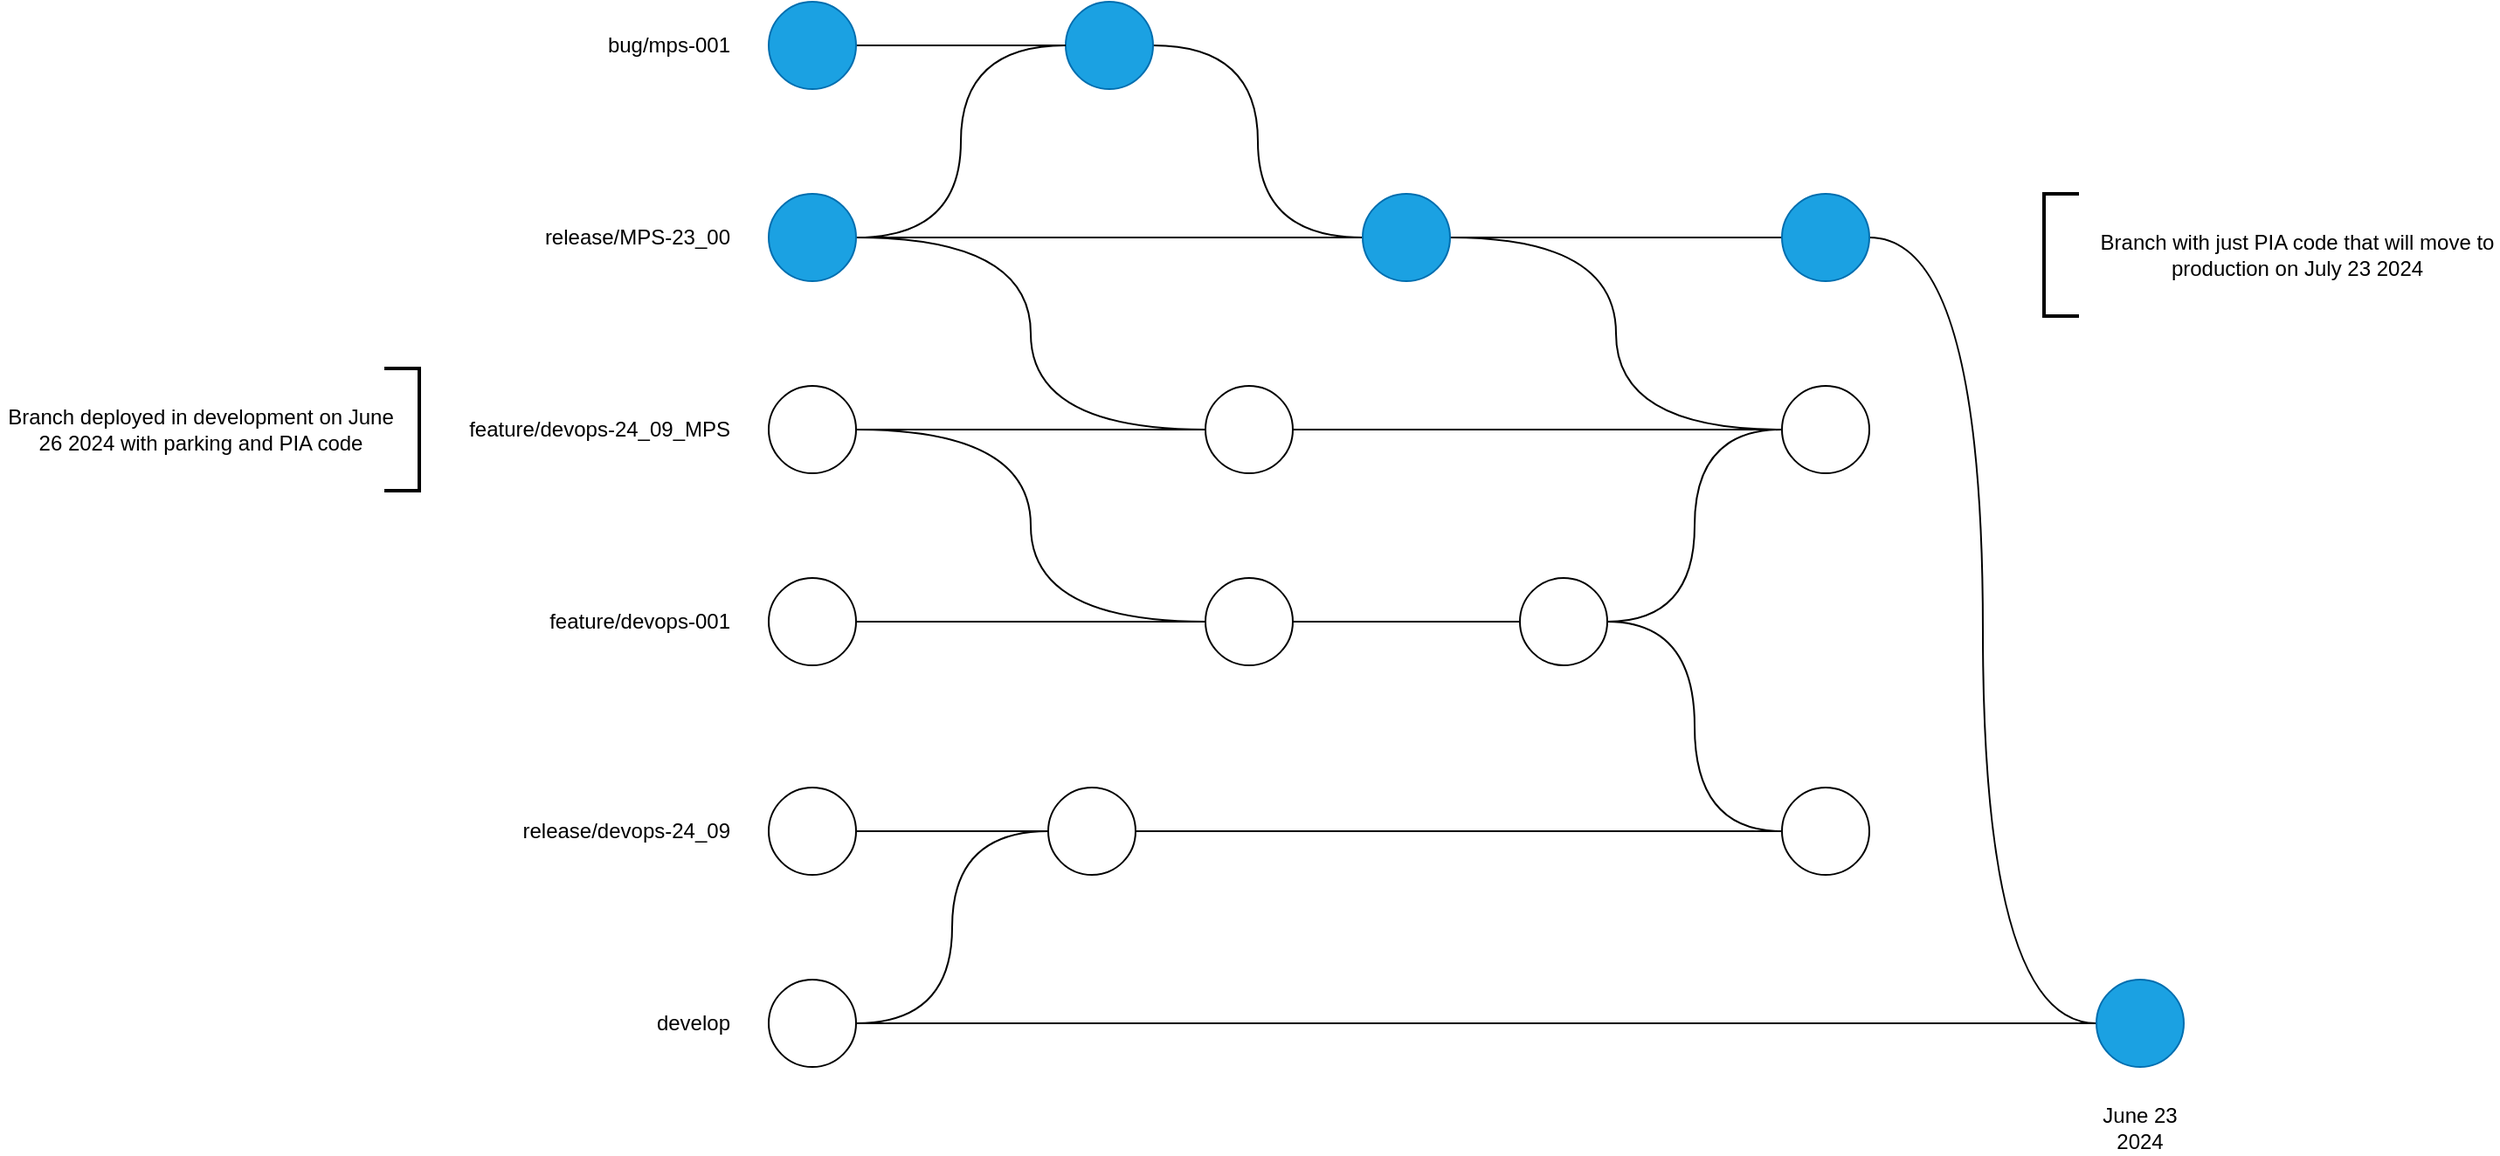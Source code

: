 <mxfile version="23.1.6" type="github">
  <diagram name="Development" id="eeyut3SxSusFgIO9hVx5">
    <mxGraphModel dx="2460" dy="1044" grid="1" gridSize="10" guides="1" tooltips="1" connect="1" arrows="1" fold="1" page="1" pageScale="1" pageWidth="827" pageHeight="1169" math="0" shadow="0">
      <root>
        <mxCell id="0" />
        <mxCell id="1" parent="0" />
        <mxCell id="MfMNXTxOwf2Tx_STZ4ac-11" style="edgeStyle=orthogonalEdgeStyle;rounded=0;orthogonalLoop=1;jettySize=auto;html=1;endArrow=none;endFill=0;" edge="1" parent="1" source="MfMNXTxOwf2Tx_STZ4ac-1" target="MfMNXTxOwf2Tx_STZ4ac-9">
          <mxGeometry relative="1" as="geometry" />
        </mxCell>
        <mxCell id="MfMNXTxOwf2Tx_STZ4ac-19" style="edgeStyle=orthogonalEdgeStyle;rounded=0;orthogonalLoop=1;jettySize=auto;html=1;entryX=0;entryY=0.5;entryDx=0;entryDy=0;curved=1;endArrow=none;endFill=0;" edge="1" parent="1" source="MfMNXTxOwf2Tx_STZ4ac-1" target="MfMNXTxOwf2Tx_STZ4ac-6">
          <mxGeometry relative="1" as="geometry" />
        </mxCell>
        <mxCell id="MfMNXTxOwf2Tx_STZ4ac-23" style="edgeStyle=orthogonalEdgeStyle;rounded=0;orthogonalLoop=1;jettySize=auto;html=1;entryX=0;entryY=0.5;entryDx=0;entryDy=0;endArrow=none;endFill=0;curved=1;" edge="1" parent="1" source="MfMNXTxOwf2Tx_STZ4ac-1" target="MfMNXTxOwf2Tx_STZ4ac-3">
          <mxGeometry relative="1" as="geometry" />
        </mxCell>
        <mxCell id="MfMNXTxOwf2Tx_STZ4ac-1" value="" style="ellipse;whiteSpace=wrap;html=1;aspect=fixed;fillColor=#1ba1e2;fontColor=#ffffff;strokeColor=#006EAF;" vertex="1" parent="1">
          <mxGeometry x="40" y="330" width="50" height="50" as="geometry" />
        </mxCell>
        <mxCell id="MfMNXTxOwf2Tx_STZ4ac-7" style="edgeStyle=orthogonalEdgeStyle;rounded=0;orthogonalLoop=1;jettySize=auto;html=1;endArrow=none;endFill=0;" edge="1" parent="1" source="MfMNXTxOwf2Tx_STZ4ac-2" target="MfMNXTxOwf2Tx_STZ4ac-6">
          <mxGeometry relative="1" as="geometry" />
        </mxCell>
        <mxCell id="MfMNXTxOwf2Tx_STZ4ac-27" style="edgeStyle=orthogonalEdgeStyle;rounded=0;orthogonalLoop=1;jettySize=auto;html=1;entryX=0;entryY=0.5;entryDx=0;entryDy=0;curved=1;endArrow=none;endFill=0;" edge="1" parent="1" source="MfMNXTxOwf2Tx_STZ4ac-2" target="MfMNXTxOwf2Tx_STZ4ac-21">
          <mxGeometry relative="1" as="geometry" />
        </mxCell>
        <mxCell id="MfMNXTxOwf2Tx_STZ4ac-2" value="" style="ellipse;whiteSpace=wrap;html=1;aspect=fixed;" vertex="1" parent="1">
          <mxGeometry x="40" y="440" width="50" height="50" as="geometry" />
        </mxCell>
        <mxCell id="MfMNXTxOwf2Tx_STZ4ac-25" style="edgeStyle=orthogonalEdgeStyle;rounded=0;orthogonalLoop=1;jettySize=auto;html=1;entryX=0;entryY=0.5;entryDx=0;entryDy=0;endArrow=none;endFill=0;curved=1;" edge="1" parent="1" source="MfMNXTxOwf2Tx_STZ4ac-3" target="MfMNXTxOwf2Tx_STZ4ac-9">
          <mxGeometry relative="1" as="geometry" />
        </mxCell>
        <mxCell id="MfMNXTxOwf2Tx_STZ4ac-3" value="" style="ellipse;whiteSpace=wrap;html=1;aspect=fixed;fillColor=#1ba1e2;fontColor=#ffffff;strokeColor=#006EAF;" vertex="1" parent="1">
          <mxGeometry x="210" y="220" width="50" height="50" as="geometry" />
        </mxCell>
        <mxCell id="MfMNXTxOwf2Tx_STZ4ac-4" value="release/MPS-23_00" style="text;html=1;align=right;verticalAlign=middle;whiteSpace=wrap;rounded=0;" vertex="1" parent="1">
          <mxGeometry x="-130" y="340" width="150" height="30" as="geometry" />
        </mxCell>
        <mxCell id="MfMNXTxOwf2Tx_STZ4ac-5" value="feature/devops-24_09_MPS&lt;span class=&quot;ui-provider byi byj gr bff bfg bfh bfi bfj bfk bfl bfm bfn bfo bfp bfq bfr bfs bft bfu bfv byk byl bfy bfz bga bgb bgc bgd bge bgf bgg bgh bgi bgj bgk&quot; dir=&quot;ltr&quot;&gt;&lt;/span&gt;&lt;span class=&quot;ui-provider byi byj gr bff bfg bfh bfi bfj bfk bfl bfm bfn bfo bfp bfq bfr bfs bft bfu bfv byk byl bfy bfz bga bgb bgc bgd bge bgf bgg bgh bgi bgj bgk&quot; dir=&quot;ltr&quot;&gt;&lt;/span&gt;" style="text;html=1;align=right;verticalAlign=middle;whiteSpace=wrap;rounded=0;" vertex="1" parent="1">
          <mxGeometry x="-170" y="450" width="190" height="30" as="geometry" />
        </mxCell>
        <mxCell id="MfMNXTxOwf2Tx_STZ4ac-14" style="edgeStyle=orthogonalEdgeStyle;rounded=0;orthogonalLoop=1;jettySize=auto;html=1;endArrow=none;endFill=0;curved=1;" edge="1" parent="1" source="MfMNXTxOwf2Tx_STZ4ac-6" target="MfMNXTxOwf2Tx_STZ4ac-13">
          <mxGeometry relative="1" as="geometry" />
        </mxCell>
        <mxCell id="MfMNXTxOwf2Tx_STZ4ac-6" value="" style="ellipse;whiteSpace=wrap;html=1;aspect=fixed;" vertex="1" parent="1">
          <mxGeometry x="290" y="440" width="50" height="50" as="geometry" />
        </mxCell>
        <mxCell id="MfMNXTxOwf2Tx_STZ4ac-15" style="edgeStyle=orthogonalEdgeStyle;rounded=0;orthogonalLoop=1;jettySize=auto;html=1;entryX=0;entryY=0.5;entryDx=0;entryDy=0;endArrow=none;endFill=0;curved=1;" edge="1" parent="1" source="MfMNXTxOwf2Tx_STZ4ac-9" target="MfMNXTxOwf2Tx_STZ4ac-13">
          <mxGeometry relative="1" as="geometry" />
        </mxCell>
        <mxCell id="MfMNXTxOwf2Tx_STZ4ac-48" style="edgeStyle=orthogonalEdgeStyle;rounded=0;orthogonalLoop=1;jettySize=auto;html=1;endArrow=none;endFill=0;" edge="1" parent="1" source="MfMNXTxOwf2Tx_STZ4ac-9" target="MfMNXTxOwf2Tx_STZ4ac-47">
          <mxGeometry relative="1" as="geometry" />
        </mxCell>
        <mxCell id="MfMNXTxOwf2Tx_STZ4ac-9" value="" style="ellipse;whiteSpace=wrap;html=1;aspect=fixed;fillColor=#1ba1e2;fontColor=#ffffff;strokeColor=#006EAF;" vertex="1" parent="1">
          <mxGeometry x="380" y="330" width="50" height="50" as="geometry" />
        </mxCell>
        <mxCell id="MfMNXTxOwf2Tx_STZ4ac-10" value="bug/mps-001" style="text;html=1;align=right;verticalAlign=middle;whiteSpace=wrap;rounded=0;" vertex="1" parent="1">
          <mxGeometry x="-130" y="230" width="150" height="30" as="geometry" />
        </mxCell>
        <mxCell id="MfMNXTxOwf2Tx_STZ4ac-46" style="edgeStyle=orthogonalEdgeStyle;rounded=0;orthogonalLoop=1;jettySize=auto;html=1;entryX=0;entryY=0.5;entryDx=0;entryDy=0;curved=1;endArrow=none;endFill=0;exitX=1;exitY=0.5;exitDx=0;exitDy=0;" edge="1" parent="1" source="MfMNXTxOwf2Tx_STZ4ac-47" target="MfMNXTxOwf2Tx_STZ4ac-42">
          <mxGeometry relative="1" as="geometry" />
        </mxCell>
        <mxCell id="MfMNXTxOwf2Tx_STZ4ac-13" value="" style="ellipse;whiteSpace=wrap;html=1;aspect=fixed;" vertex="1" parent="1">
          <mxGeometry x="620" y="440" width="50" height="50" as="geometry" />
        </mxCell>
        <mxCell id="MfMNXTxOwf2Tx_STZ4ac-26" style="edgeStyle=orthogonalEdgeStyle;rounded=0;orthogonalLoop=1;jettySize=auto;html=1;curved=1;endArrow=none;endFill=0;" edge="1" parent="1" source="MfMNXTxOwf2Tx_STZ4ac-17" target="MfMNXTxOwf2Tx_STZ4ac-21">
          <mxGeometry relative="1" as="geometry" />
        </mxCell>
        <mxCell id="MfMNXTxOwf2Tx_STZ4ac-17" value="" style="ellipse;whiteSpace=wrap;html=1;aspect=fixed;" vertex="1" parent="1">
          <mxGeometry x="40" y="550" width="50" height="50" as="geometry" />
        </mxCell>
        <mxCell id="MfMNXTxOwf2Tx_STZ4ac-18" value="feature/devops-001" style="text;html=1;align=right;verticalAlign=middle;whiteSpace=wrap;rounded=0;" vertex="1" parent="1">
          <mxGeometry x="-130" y="560" width="150" height="30" as="geometry" />
        </mxCell>
        <mxCell id="MfMNXTxOwf2Tx_STZ4ac-29" style="edgeStyle=orthogonalEdgeStyle;rounded=0;orthogonalLoop=1;jettySize=auto;html=1;curved=1;endArrow=none;endFill=0;" edge="1" parent="1" source="MfMNXTxOwf2Tx_STZ4ac-21" target="MfMNXTxOwf2Tx_STZ4ac-28">
          <mxGeometry relative="1" as="geometry" />
        </mxCell>
        <mxCell id="MfMNXTxOwf2Tx_STZ4ac-21" value="" style="ellipse;whiteSpace=wrap;html=1;aspect=fixed;" vertex="1" parent="1">
          <mxGeometry x="290" y="550" width="50" height="50" as="geometry" />
        </mxCell>
        <mxCell id="MfMNXTxOwf2Tx_STZ4ac-24" style="edgeStyle=orthogonalEdgeStyle;rounded=0;orthogonalLoop=1;jettySize=auto;html=1;endArrow=none;endFill=0;" edge="1" parent="1" source="MfMNXTxOwf2Tx_STZ4ac-22">
          <mxGeometry relative="1" as="geometry">
            <mxPoint x="210" y="245" as="targetPoint" />
          </mxGeometry>
        </mxCell>
        <mxCell id="MfMNXTxOwf2Tx_STZ4ac-22" value="" style="ellipse;whiteSpace=wrap;html=1;aspect=fixed;fillColor=#1ba1e2;fontColor=#ffffff;strokeColor=#006EAF;" vertex="1" parent="1">
          <mxGeometry x="40" y="220" width="50" height="50" as="geometry" />
        </mxCell>
        <mxCell id="MfMNXTxOwf2Tx_STZ4ac-30" style="edgeStyle=orthogonalEdgeStyle;rounded=0;orthogonalLoop=1;jettySize=auto;html=1;entryX=0;entryY=0.5;entryDx=0;entryDy=0;curved=1;endArrow=none;endFill=0;" edge="1" parent="1" source="MfMNXTxOwf2Tx_STZ4ac-28" target="MfMNXTxOwf2Tx_STZ4ac-13">
          <mxGeometry relative="1" as="geometry" />
        </mxCell>
        <mxCell id="MfMNXTxOwf2Tx_STZ4ac-40" style="edgeStyle=orthogonalEdgeStyle;rounded=0;orthogonalLoop=1;jettySize=auto;html=1;entryX=0;entryY=0.5;entryDx=0;entryDy=0;endArrow=none;endFill=0;curved=1;" edge="1" parent="1" source="MfMNXTxOwf2Tx_STZ4ac-28" target="MfMNXTxOwf2Tx_STZ4ac-50">
          <mxGeometry relative="1" as="geometry">
            <mxPoint x="615" y="695" as="targetPoint" />
          </mxGeometry>
        </mxCell>
        <mxCell id="MfMNXTxOwf2Tx_STZ4ac-28" value="" style="ellipse;whiteSpace=wrap;html=1;aspect=fixed;" vertex="1" parent="1">
          <mxGeometry x="470" y="550" width="50" height="50" as="geometry" />
        </mxCell>
        <mxCell id="MfMNXTxOwf2Tx_STZ4ac-38" style="edgeStyle=orthogonalEdgeStyle;rounded=0;orthogonalLoop=1;jettySize=auto;html=1;entryX=0;entryY=0.5;entryDx=0;entryDy=0;endArrow=none;endFill=0;curved=1;" edge="1" parent="1" source="MfMNXTxOwf2Tx_STZ4ac-32" target="MfMNXTxOwf2Tx_STZ4ac-36">
          <mxGeometry relative="1" as="geometry" />
        </mxCell>
        <mxCell id="MfMNXTxOwf2Tx_STZ4ac-32" value="" style="ellipse;whiteSpace=wrap;html=1;aspect=fixed;" vertex="1" parent="1">
          <mxGeometry x="40" y="670" width="50" height="50" as="geometry" />
        </mxCell>
        <mxCell id="MfMNXTxOwf2Tx_STZ4ac-33" value="release/devops-24_09" style="text;html=1;align=right;verticalAlign=middle;whiteSpace=wrap;rounded=0;" vertex="1" parent="1">
          <mxGeometry x="-170" y="680" width="190" height="30" as="geometry" />
        </mxCell>
        <mxCell id="MfMNXTxOwf2Tx_STZ4ac-37" style="edgeStyle=orthogonalEdgeStyle;rounded=0;orthogonalLoop=1;jettySize=auto;html=1;entryX=0;entryY=0.5;entryDx=0;entryDy=0;endArrow=none;endFill=0;curved=1;" edge="1" parent="1" source="MfMNXTxOwf2Tx_STZ4ac-34" target="MfMNXTxOwf2Tx_STZ4ac-36">
          <mxGeometry relative="1" as="geometry" />
        </mxCell>
        <mxCell id="MfMNXTxOwf2Tx_STZ4ac-44" style="edgeStyle=orthogonalEdgeStyle;rounded=0;orthogonalLoop=1;jettySize=auto;html=1;entryX=0;entryY=0.5;entryDx=0;entryDy=0;curved=1;endArrow=none;endFill=0;" edge="1" parent="1" source="MfMNXTxOwf2Tx_STZ4ac-34" target="MfMNXTxOwf2Tx_STZ4ac-42">
          <mxGeometry relative="1" as="geometry" />
        </mxCell>
        <mxCell id="MfMNXTxOwf2Tx_STZ4ac-34" value="" style="ellipse;whiteSpace=wrap;html=1;aspect=fixed;" vertex="1" parent="1">
          <mxGeometry x="40" y="780" width="50" height="50" as="geometry" />
        </mxCell>
        <mxCell id="MfMNXTxOwf2Tx_STZ4ac-35" value="develop" style="text;html=1;align=right;verticalAlign=middle;whiteSpace=wrap;rounded=0;" vertex="1" parent="1">
          <mxGeometry x="-130" y="790" width="150" height="30" as="geometry" />
        </mxCell>
        <mxCell id="MfMNXTxOwf2Tx_STZ4ac-41" style="edgeStyle=orthogonalEdgeStyle;rounded=0;orthogonalLoop=1;jettySize=auto;html=1;entryX=0;entryY=0.5;entryDx=0;entryDy=0;endArrow=none;endFill=0;curved=1;" edge="1" parent="1" source="MfMNXTxOwf2Tx_STZ4ac-36" target="MfMNXTxOwf2Tx_STZ4ac-50">
          <mxGeometry relative="1" as="geometry">
            <mxPoint x="615" y="695" as="targetPoint" />
          </mxGeometry>
        </mxCell>
        <mxCell id="MfMNXTxOwf2Tx_STZ4ac-36" value="" style="ellipse;whiteSpace=wrap;html=1;aspect=fixed;" vertex="1" parent="1">
          <mxGeometry x="200" y="670" width="50" height="50" as="geometry" />
        </mxCell>
        <mxCell id="MfMNXTxOwf2Tx_STZ4ac-42" value="" style="ellipse;whiteSpace=wrap;html=1;aspect=fixed;fillColor=#1ba1e2;fontColor=#ffffff;strokeColor=#006EAF;" vertex="1" parent="1">
          <mxGeometry x="800" y="780" width="50" height="50" as="geometry" />
        </mxCell>
        <mxCell id="MfMNXTxOwf2Tx_STZ4ac-47" value="" style="ellipse;whiteSpace=wrap;html=1;aspect=fixed;fillColor=#1ba1e2;fontColor=#ffffff;strokeColor=#006EAF;" vertex="1" parent="1">
          <mxGeometry x="620" y="330" width="50" height="50" as="geometry" />
        </mxCell>
        <mxCell id="MfMNXTxOwf2Tx_STZ4ac-50" value="" style="ellipse;whiteSpace=wrap;html=1;aspect=fixed;" vertex="1" parent="1">
          <mxGeometry x="620" y="670" width="50" height="50" as="geometry" />
        </mxCell>
        <mxCell id="MfMNXTxOwf2Tx_STZ4ac-55" value="" style="strokeWidth=2;html=1;shape=mxgraph.flowchart.annotation_1;align=left;pointerEvents=1;rotation=-180;" vertex="1" parent="1">
          <mxGeometry x="-180" y="430" width="20" height="70" as="geometry" />
        </mxCell>
        <mxCell id="MfMNXTxOwf2Tx_STZ4ac-56" value="Branch deployed in development on June 26 2024 with parking and PIA code" style="text;html=1;align=center;verticalAlign=middle;whiteSpace=wrap;rounded=0;" vertex="1" parent="1">
          <mxGeometry x="-400" y="450" width="230" height="30" as="geometry" />
        </mxCell>
        <mxCell id="MfMNXTxOwf2Tx_STZ4ac-57" value="" style="strokeWidth=2;html=1;shape=mxgraph.flowchart.annotation_1;align=left;pointerEvents=1;rotation=0;" vertex="1" parent="1">
          <mxGeometry x="770" y="330" width="20" height="70" as="geometry" />
        </mxCell>
        <mxCell id="MfMNXTxOwf2Tx_STZ4ac-58" value="Branch with just PIA code that will move to production on July 23 2024" style="text;html=1;align=center;verticalAlign=middle;whiteSpace=wrap;rounded=0;" vertex="1" parent="1">
          <mxGeometry x="800" y="350" width="230" height="30" as="geometry" />
        </mxCell>
        <mxCell id="MfMNXTxOwf2Tx_STZ4ac-59" value="June 23 2024" style="text;html=1;align=center;verticalAlign=middle;whiteSpace=wrap;rounded=0;" vertex="1" parent="1">
          <mxGeometry x="795" y="850" width="60" height="30" as="geometry" />
        </mxCell>
      </root>
    </mxGraphModel>
  </diagram>
</mxfile>
